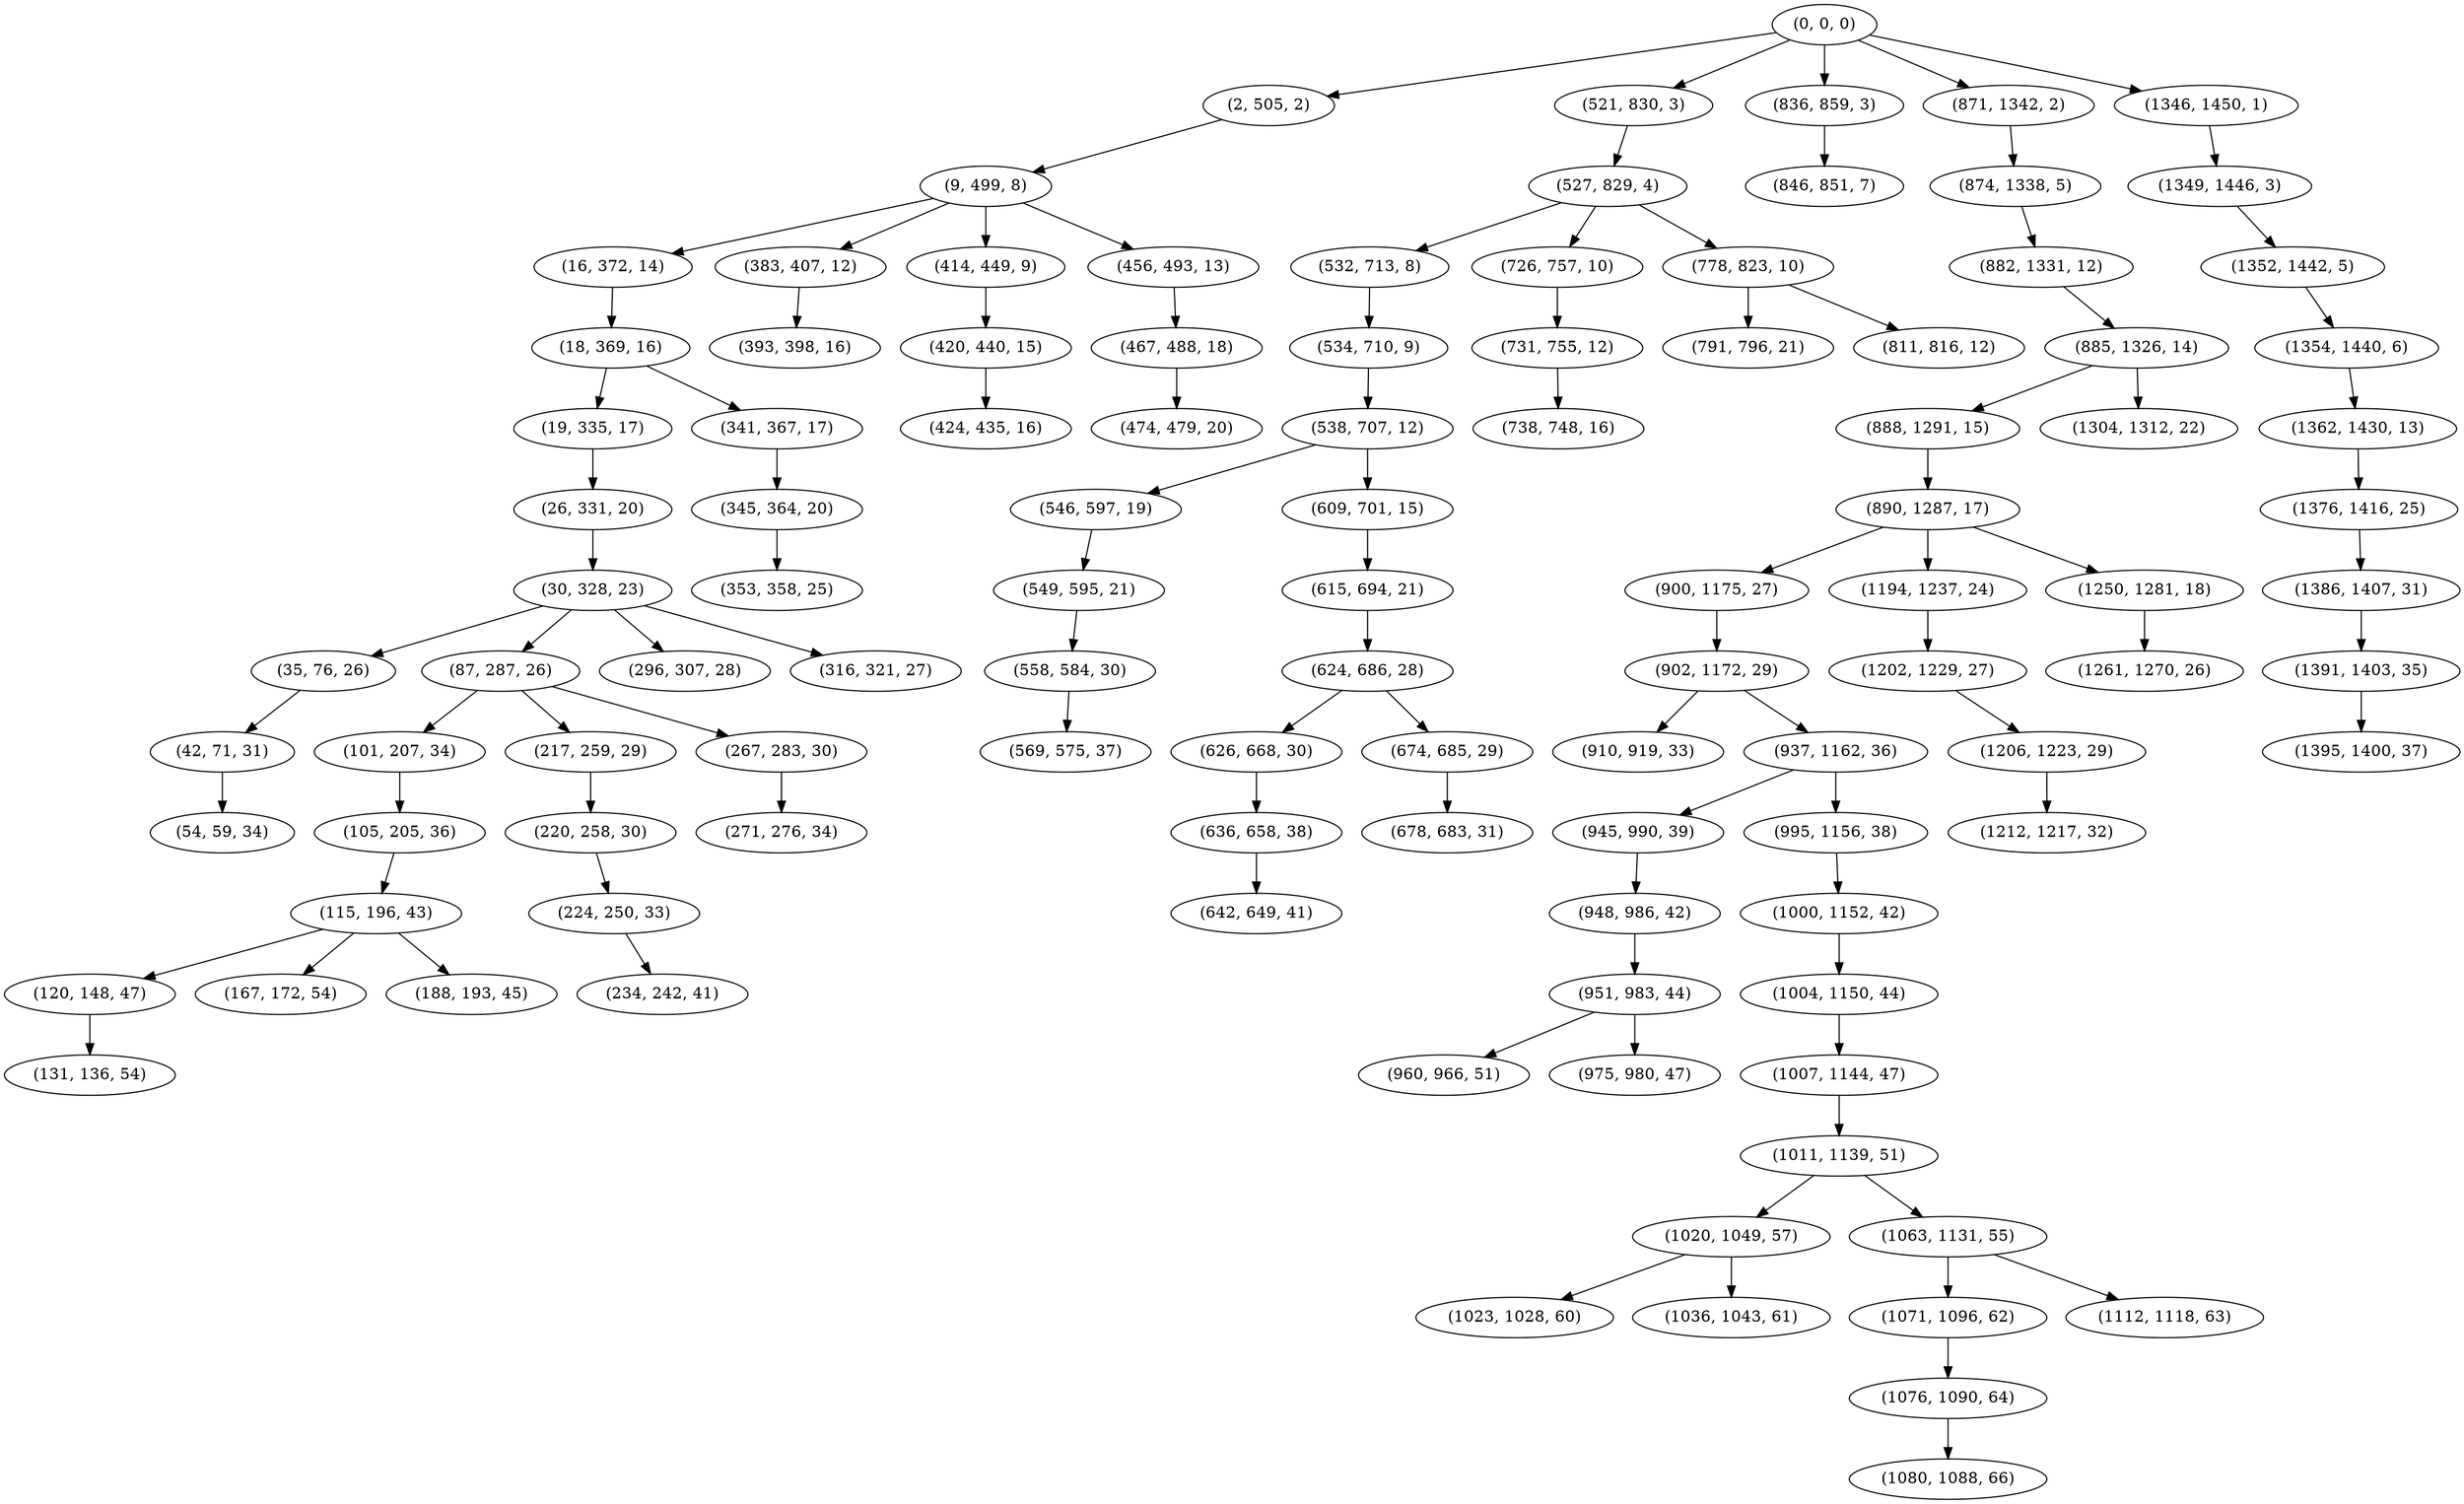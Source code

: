 digraph tree {
    "(0, 0, 0)";
    "(2, 505, 2)";
    "(9, 499, 8)";
    "(16, 372, 14)";
    "(18, 369, 16)";
    "(19, 335, 17)";
    "(26, 331, 20)";
    "(30, 328, 23)";
    "(35, 76, 26)";
    "(42, 71, 31)";
    "(54, 59, 34)";
    "(87, 287, 26)";
    "(101, 207, 34)";
    "(105, 205, 36)";
    "(115, 196, 43)";
    "(120, 148, 47)";
    "(131, 136, 54)";
    "(167, 172, 54)";
    "(188, 193, 45)";
    "(217, 259, 29)";
    "(220, 258, 30)";
    "(224, 250, 33)";
    "(234, 242, 41)";
    "(267, 283, 30)";
    "(271, 276, 34)";
    "(296, 307, 28)";
    "(316, 321, 27)";
    "(341, 367, 17)";
    "(345, 364, 20)";
    "(353, 358, 25)";
    "(383, 407, 12)";
    "(393, 398, 16)";
    "(414, 449, 9)";
    "(420, 440, 15)";
    "(424, 435, 16)";
    "(456, 493, 13)";
    "(467, 488, 18)";
    "(474, 479, 20)";
    "(521, 830, 3)";
    "(527, 829, 4)";
    "(532, 713, 8)";
    "(534, 710, 9)";
    "(538, 707, 12)";
    "(546, 597, 19)";
    "(549, 595, 21)";
    "(558, 584, 30)";
    "(569, 575, 37)";
    "(609, 701, 15)";
    "(615, 694, 21)";
    "(624, 686, 28)";
    "(626, 668, 30)";
    "(636, 658, 38)";
    "(642, 649, 41)";
    "(674, 685, 29)";
    "(678, 683, 31)";
    "(726, 757, 10)";
    "(731, 755, 12)";
    "(738, 748, 16)";
    "(778, 823, 10)";
    "(791, 796, 21)";
    "(811, 816, 12)";
    "(836, 859, 3)";
    "(846, 851, 7)";
    "(871, 1342, 2)";
    "(874, 1338, 5)";
    "(882, 1331, 12)";
    "(885, 1326, 14)";
    "(888, 1291, 15)";
    "(890, 1287, 17)";
    "(900, 1175, 27)";
    "(902, 1172, 29)";
    "(910, 919, 33)";
    "(937, 1162, 36)";
    "(945, 990, 39)";
    "(948, 986, 42)";
    "(951, 983, 44)";
    "(960, 966, 51)";
    "(975, 980, 47)";
    "(995, 1156, 38)";
    "(1000, 1152, 42)";
    "(1004, 1150, 44)";
    "(1007, 1144, 47)";
    "(1011, 1139, 51)";
    "(1020, 1049, 57)";
    "(1023, 1028, 60)";
    "(1036, 1043, 61)";
    "(1063, 1131, 55)";
    "(1071, 1096, 62)";
    "(1076, 1090, 64)";
    "(1080, 1088, 66)";
    "(1112, 1118, 63)";
    "(1194, 1237, 24)";
    "(1202, 1229, 27)";
    "(1206, 1223, 29)";
    "(1212, 1217, 32)";
    "(1250, 1281, 18)";
    "(1261, 1270, 26)";
    "(1304, 1312, 22)";
    "(1346, 1450, 1)";
    "(1349, 1446, 3)";
    "(1352, 1442, 5)";
    "(1354, 1440, 6)";
    "(1362, 1430, 13)";
    "(1376, 1416, 25)";
    "(1386, 1407, 31)";
    "(1391, 1403, 35)";
    "(1395, 1400, 37)";
    "(0, 0, 0)" -> "(2, 505, 2)";
    "(0, 0, 0)" -> "(521, 830, 3)";
    "(0, 0, 0)" -> "(836, 859, 3)";
    "(0, 0, 0)" -> "(871, 1342, 2)";
    "(0, 0, 0)" -> "(1346, 1450, 1)";
    "(2, 505, 2)" -> "(9, 499, 8)";
    "(9, 499, 8)" -> "(16, 372, 14)";
    "(9, 499, 8)" -> "(383, 407, 12)";
    "(9, 499, 8)" -> "(414, 449, 9)";
    "(9, 499, 8)" -> "(456, 493, 13)";
    "(16, 372, 14)" -> "(18, 369, 16)";
    "(18, 369, 16)" -> "(19, 335, 17)";
    "(18, 369, 16)" -> "(341, 367, 17)";
    "(19, 335, 17)" -> "(26, 331, 20)";
    "(26, 331, 20)" -> "(30, 328, 23)";
    "(30, 328, 23)" -> "(35, 76, 26)";
    "(30, 328, 23)" -> "(87, 287, 26)";
    "(30, 328, 23)" -> "(296, 307, 28)";
    "(30, 328, 23)" -> "(316, 321, 27)";
    "(35, 76, 26)" -> "(42, 71, 31)";
    "(42, 71, 31)" -> "(54, 59, 34)";
    "(87, 287, 26)" -> "(101, 207, 34)";
    "(87, 287, 26)" -> "(217, 259, 29)";
    "(87, 287, 26)" -> "(267, 283, 30)";
    "(101, 207, 34)" -> "(105, 205, 36)";
    "(105, 205, 36)" -> "(115, 196, 43)";
    "(115, 196, 43)" -> "(120, 148, 47)";
    "(115, 196, 43)" -> "(167, 172, 54)";
    "(115, 196, 43)" -> "(188, 193, 45)";
    "(120, 148, 47)" -> "(131, 136, 54)";
    "(217, 259, 29)" -> "(220, 258, 30)";
    "(220, 258, 30)" -> "(224, 250, 33)";
    "(224, 250, 33)" -> "(234, 242, 41)";
    "(267, 283, 30)" -> "(271, 276, 34)";
    "(341, 367, 17)" -> "(345, 364, 20)";
    "(345, 364, 20)" -> "(353, 358, 25)";
    "(383, 407, 12)" -> "(393, 398, 16)";
    "(414, 449, 9)" -> "(420, 440, 15)";
    "(420, 440, 15)" -> "(424, 435, 16)";
    "(456, 493, 13)" -> "(467, 488, 18)";
    "(467, 488, 18)" -> "(474, 479, 20)";
    "(521, 830, 3)" -> "(527, 829, 4)";
    "(527, 829, 4)" -> "(532, 713, 8)";
    "(527, 829, 4)" -> "(726, 757, 10)";
    "(527, 829, 4)" -> "(778, 823, 10)";
    "(532, 713, 8)" -> "(534, 710, 9)";
    "(534, 710, 9)" -> "(538, 707, 12)";
    "(538, 707, 12)" -> "(546, 597, 19)";
    "(538, 707, 12)" -> "(609, 701, 15)";
    "(546, 597, 19)" -> "(549, 595, 21)";
    "(549, 595, 21)" -> "(558, 584, 30)";
    "(558, 584, 30)" -> "(569, 575, 37)";
    "(609, 701, 15)" -> "(615, 694, 21)";
    "(615, 694, 21)" -> "(624, 686, 28)";
    "(624, 686, 28)" -> "(626, 668, 30)";
    "(624, 686, 28)" -> "(674, 685, 29)";
    "(626, 668, 30)" -> "(636, 658, 38)";
    "(636, 658, 38)" -> "(642, 649, 41)";
    "(674, 685, 29)" -> "(678, 683, 31)";
    "(726, 757, 10)" -> "(731, 755, 12)";
    "(731, 755, 12)" -> "(738, 748, 16)";
    "(778, 823, 10)" -> "(791, 796, 21)";
    "(778, 823, 10)" -> "(811, 816, 12)";
    "(836, 859, 3)" -> "(846, 851, 7)";
    "(871, 1342, 2)" -> "(874, 1338, 5)";
    "(874, 1338, 5)" -> "(882, 1331, 12)";
    "(882, 1331, 12)" -> "(885, 1326, 14)";
    "(885, 1326, 14)" -> "(888, 1291, 15)";
    "(885, 1326, 14)" -> "(1304, 1312, 22)";
    "(888, 1291, 15)" -> "(890, 1287, 17)";
    "(890, 1287, 17)" -> "(900, 1175, 27)";
    "(890, 1287, 17)" -> "(1194, 1237, 24)";
    "(890, 1287, 17)" -> "(1250, 1281, 18)";
    "(900, 1175, 27)" -> "(902, 1172, 29)";
    "(902, 1172, 29)" -> "(910, 919, 33)";
    "(902, 1172, 29)" -> "(937, 1162, 36)";
    "(937, 1162, 36)" -> "(945, 990, 39)";
    "(937, 1162, 36)" -> "(995, 1156, 38)";
    "(945, 990, 39)" -> "(948, 986, 42)";
    "(948, 986, 42)" -> "(951, 983, 44)";
    "(951, 983, 44)" -> "(960, 966, 51)";
    "(951, 983, 44)" -> "(975, 980, 47)";
    "(995, 1156, 38)" -> "(1000, 1152, 42)";
    "(1000, 1152, 42)" -> "(1004, 1150, 44)";
    "(1004, 1150, 44)" -> "(1007, 1144, 47)";
    "(1007, 1144, 47)" -> "(1011, 1139, 51)";
    "(1011, 1139, 51)" -> "(1020, 1049, 57)";
    "(1011, 1139, 51)" -> "(1063, 1131, 55)";
    "(1020, 1049, 57)" -> "(1023, 1028, 60)";
    "(1020, 1049, 57)" -> "(1036, 1043, 61)";
    "(1063, 1131, 55)" -> "(1071, 1096, 62)";
    "(1063, 1131, 55)" -> "(1112, 1118, 63)";
    "(1071, 1096, 62)" -> "(1076, 1090, 64)";
    "(1076, 1090, 64)" -> "(1080, 1088, 66)";
    "(1194, 1237, 24)" -> "(1202, 1229, 27)";
    "(1202, 1229, 27)" -> "(1206, 1223, 29)";
    "(1206, 1223, 29)" -> "(1212, 1217, 32)";
    "(1250, 1281, 18)" -> "(1261, 1270, 26)";
    "(1346, 1450, 1)" -> "(1349, 1446, 3)";
    "(1349, 1446, 3)" -> "(1352, 1442, 5)";
    "(1352, 1442, 5)" -> "(1354, 1440, 6)";
    "(1354, 1440, 6)" -> "(1362, 1430, 13)";
    "(1362, 1430, 13)" -> "(1376, 1416, 25)";
    "(1376, 1416, 25)" -> "(1386, 1407, 31)";
    "(1386, 1407, 31)" -> "(1391, 1403, 35)";
    "(1391, 1403, 35)" -> "(1395, 1400, 37)";
}
